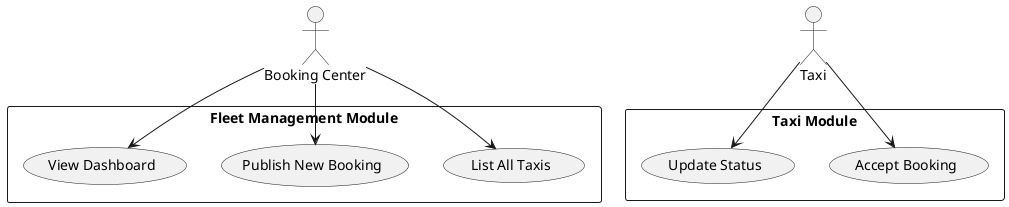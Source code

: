 @startuml useCases
actor "Booking Center" as BookingCenter
actor "Taxi" as Taxi

rectangle "Fleet Management Module" {
  BookingCenter --> (List All Taxis) 
  BookingCenter --> (Publish New Booking) 
  BookingCenter --> (View Dashboard)
}

rectangle "Taxi Module" {
  Taxi --> (Accept Booking) 
  Taxi --> (Update Status)
}

@enduml
